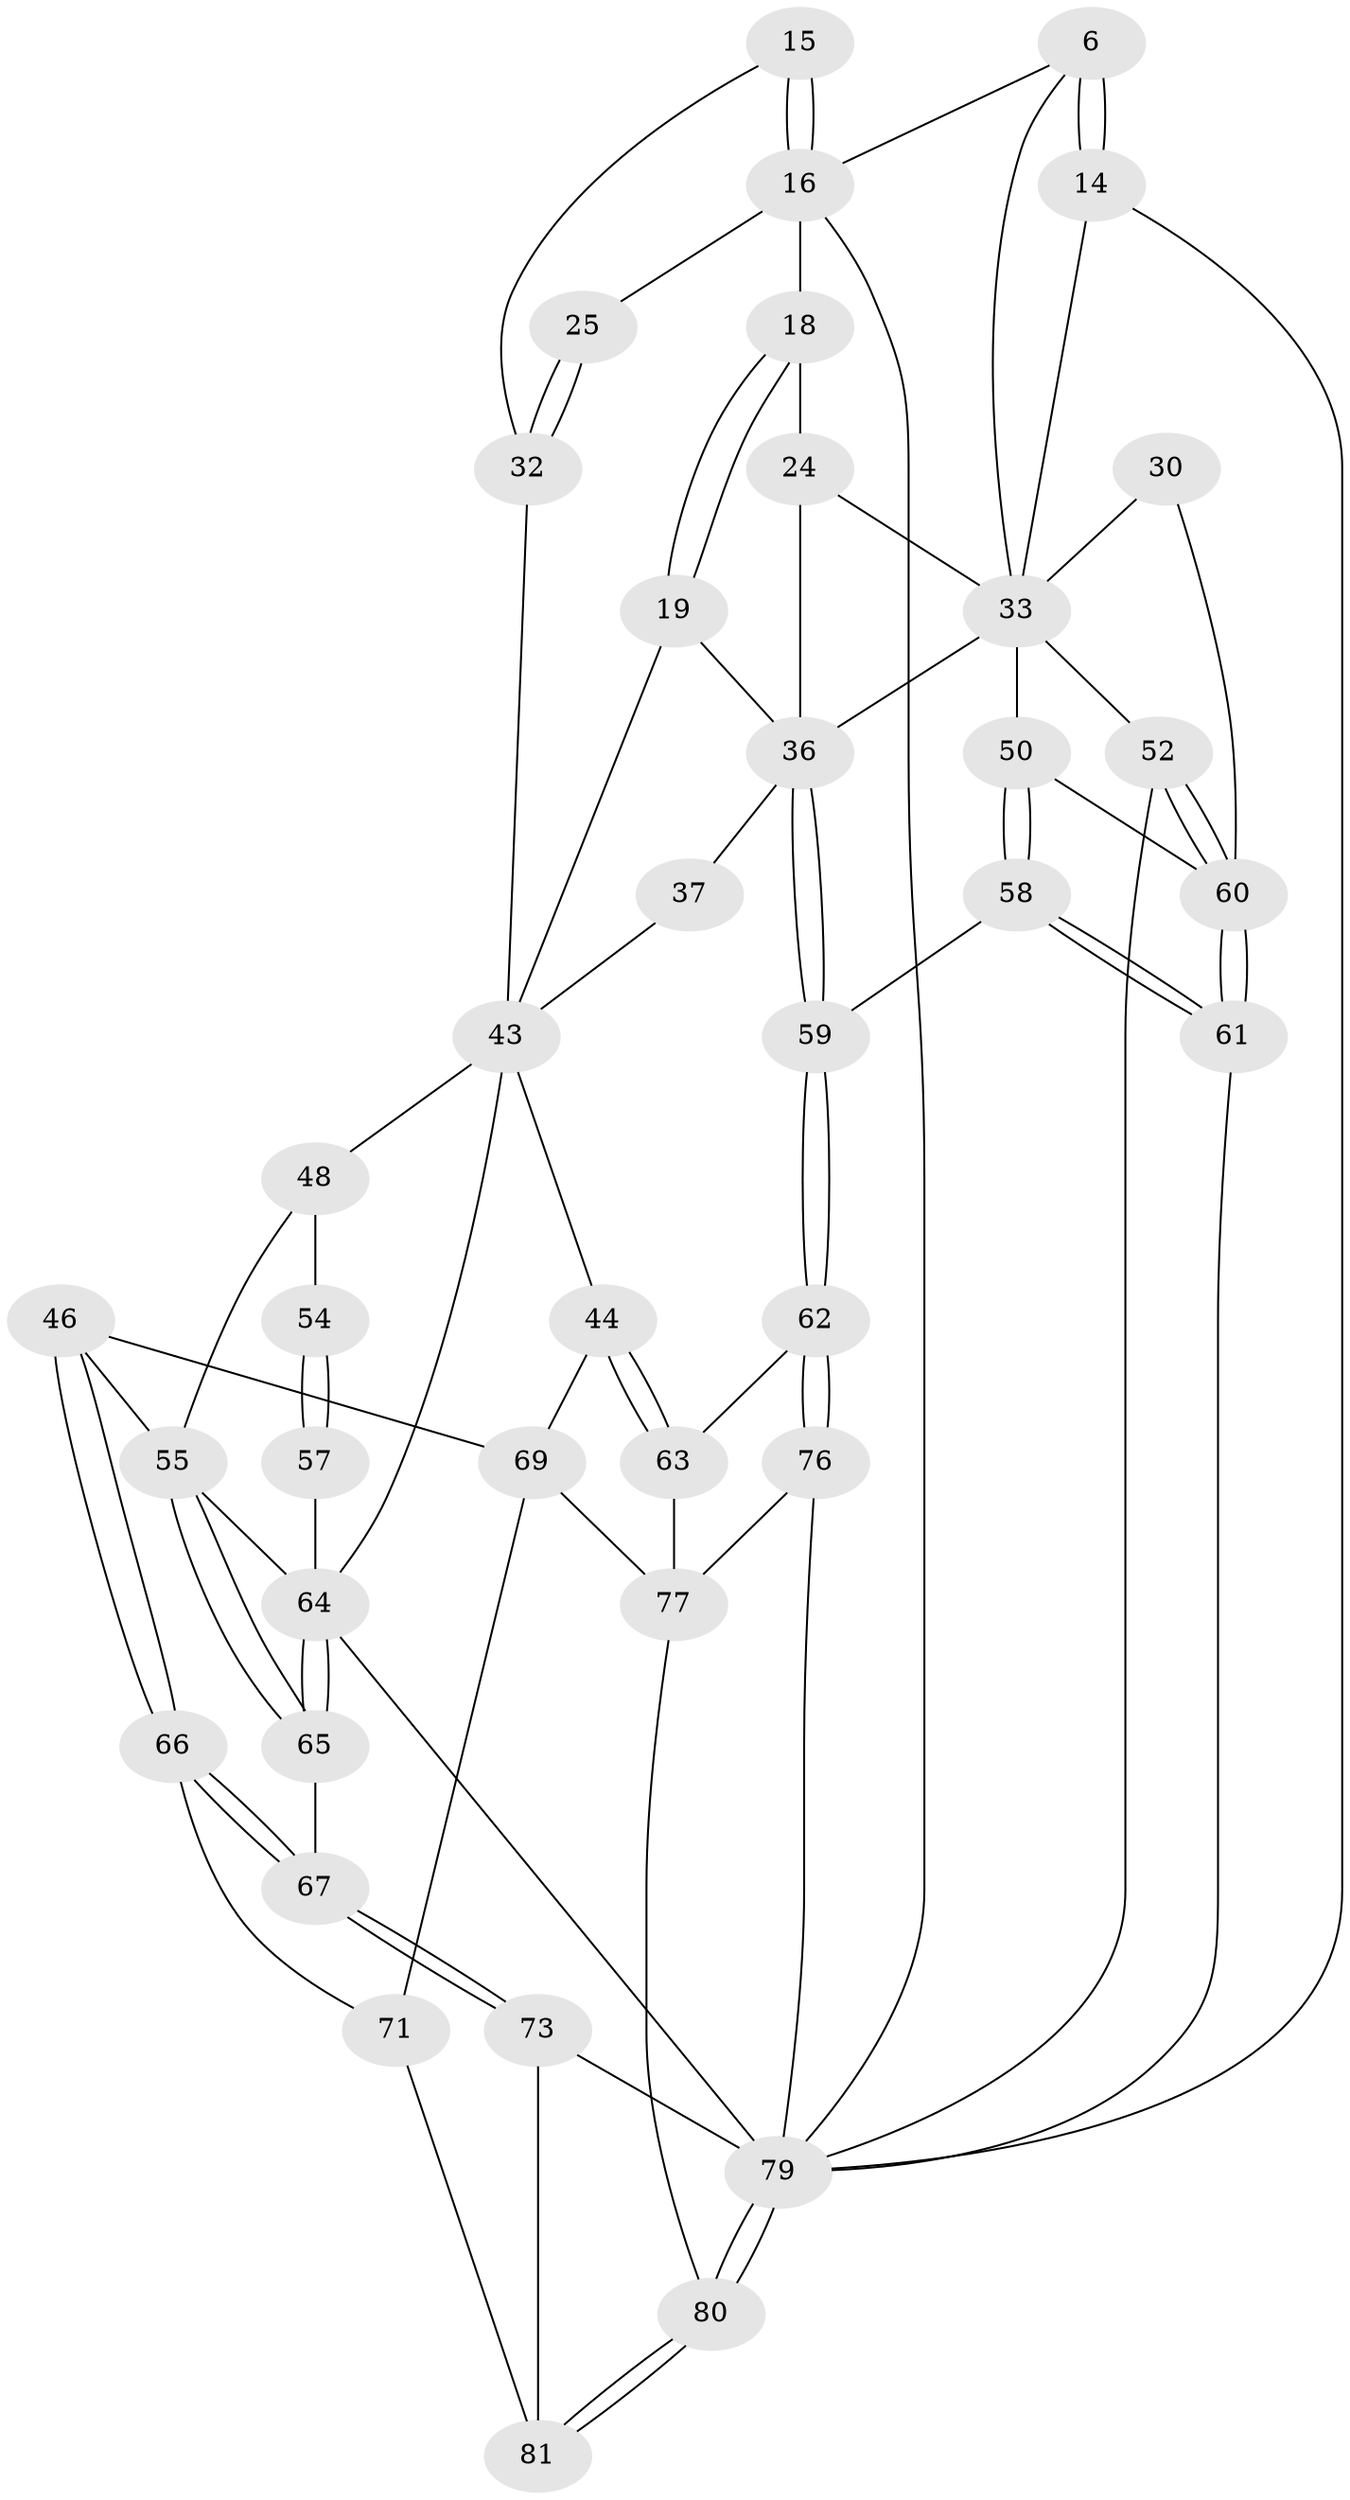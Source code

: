 // original degree distribution, {3: 0.024691358024691357, 6: 0.2345679012345679, 4: 0.2716049382716049, 5: 0.4691358024691358}
// Generated by graph-tools (version 1.1) at 2025/00/03/09/25 05:00:00]
// undirected, 40 vertices, 88 edges
graph export_dot {
graph [start="1"]
  node [color=gray90,style=filled];
  6 [pos="+0.7000571132610115+0.06312732160142233",super="+1"];
  14 [pos="+1+0.15019763223646979"];
  15 [pos="+0.11667350776584601+0.22426259134787488"];
  16 [pos="+0+0",super="+2+3+13"];
  18 [pos="+0.28464123833522+0.36423596604927455",super="+12+11"];
  19 [pos="+0.2750190330539958+0.3825101748377774"];
  24 [pos="+0.4457168116456253+0.2880606511913611",super="+10+9"];
  25 [pos="+0+0.060894712220693245"];
  30 [pos="+1+0.42737855850109213"];
  32 [pos="+0+0.3629286136155995",super="+22+23"];
  33 [pos="+0.6775653477959007+0.5080932892994137",super="+31+26+29"];
  36 [pos="+0.6123809985865497+0.5775181992100213",super="+34+35"];
  37 [pos="+0.4144277990782737+0.5667390718856421"];
  43 [pos="+0.1543075697282765+0.46171175715266005",super="+38+42"];
  44 [pos="+0.34533735122089776+0.6851735736973918"];
  46 [pos="+0.2806149304746826+0.7240796661567028"];
  48 [pos="+0.1465841630432074+0.531194342246481"];
  50 [pos="+0.8559220468965038+0.5484764967170437"];
  52 [pos="+1+0.9355994962373022"];
  54 [pos="+0.11611194400188027+0.5709971013179754"];
  55 [pos="+0.16519606610573953+0.6935676599133779",super="+47"];
  57 [pos="+0.10031597332373866+0.6487592028161155",super="+53"];
  58 [pos="+0.7099512627956678+0.743832373371743"];
  59 [pos="+0.6557314509024775+0.7419191559044792"];
  60 [pos="+0.9036285254520816+0.8453650012469595",super="+49"];
  61 [pos="+0.8723029992082505+0.8410992161319911"];
  62 [pos="+0.6408330542937565+0.7535431662391952"];
  63 [pos="+0.5402908289214382+0.7663166457995106"];
  64 [pos="+0+0.8360543161833764",super="+40+56"];
  65 [pos="+0+0.8315073165893715"];
  66 [pos="+0.26464570135859017+0.7713720859348314"];
  67 [pos="+0.13847266927859656+0.8512589243123923"];
  69 [pos="+0.4447546358330624+0.9354112897962009",super="+45"];
  71 [pos="+0.27051373229760023+0.789387543421579",super="+70"];
  73 [pos="+0.24084085022151924+1"];
  76 [pos="+0.6389392646022739+0.783081907079744"];
  77 [pos="+0.569187491767344+0.9242985140043094",super="+68"];
  79 [pos="+0.8923814425338275+1",super="+51+74+75"];
  80 [pos="+0.6283358682750833+1",super="+78"];
  81 [pos="+0.3797369294852556+1",super="+72"];
  6 -- 14 [weight=2];
  6 -- 14;
  6 -- 16;
  6 -- 33;
  14 -- 33;
  14 -- 79;
  15 -- 16 [weight=2];
  15 -- 16;
  15 -- 32;
  16 -- 25;
  16 -- 18 [weight=2];
  16 -- 79;
  18 -- 19;
  18 -- 19;
  18 -- 24 [weight=3];
  19 -- 36;
  19 -- 43;
  24 -- 36;
  24 -- 33;
  25 -- 32 [weight=2];
  25 -- 32;
  30 -- 33 [weight=2];
  30 -- 60;
  32 -- 43 [weight=2];
  33 -- 50;
  33 -- 36 [weight=2];
  33 -- 52;
  36 -- 37 [weight=2];
  36 -- 59;
  36 -- 59;
  37 -- 43;
  43 -- 48;
  43 -- 44;
  43 -- 64;
  44 -- 63;
  44 -- 63;
  44 -- 69;
  46 -- 66;
  46 -- 66;
  46 -- 69;
  46 -- 55;
  48 -- 54;
  48 -- 55;
  50 -- 58;
  50 -- 58;
  50 -- 60;
  52 -- 60;
  52 -- 60;
  52 -- 79;
  54 -- 57 [weight=2];
  54 -- 57;
  55 -- 65;
  55 -- 65;
  55 -- 64;
  57 -- 64 [weight=2];
  58 -- 59;
  58 -- 61;
  58 -- 61;
  59 -- 62;
  59 -- 62;
  60 -- 61;
  60 -- 61;
  61 -- 79;
  62 -- 63;
  62 -- 76;
  62 -- 76;
  63 -- 77;
  64 -- 65;
  64 -- 65;
  64 -- 79;
  65 -- 67;
  66 -- 67;
  66 -- 67;
  66 -- 71;
  67 -- 73;
  67 -- 73;
  69 -- 77;
  69 -- 71;
  71 -- 81 [weight=2];
  73 -- 79;
  73 -- 81;
  76 -- 77;
  76 -- 79;
  77 -- 80;
  79 -- 80 [weight=2];
  79 -- 80;
  80 -- 81;
  80 -- 81;
}
